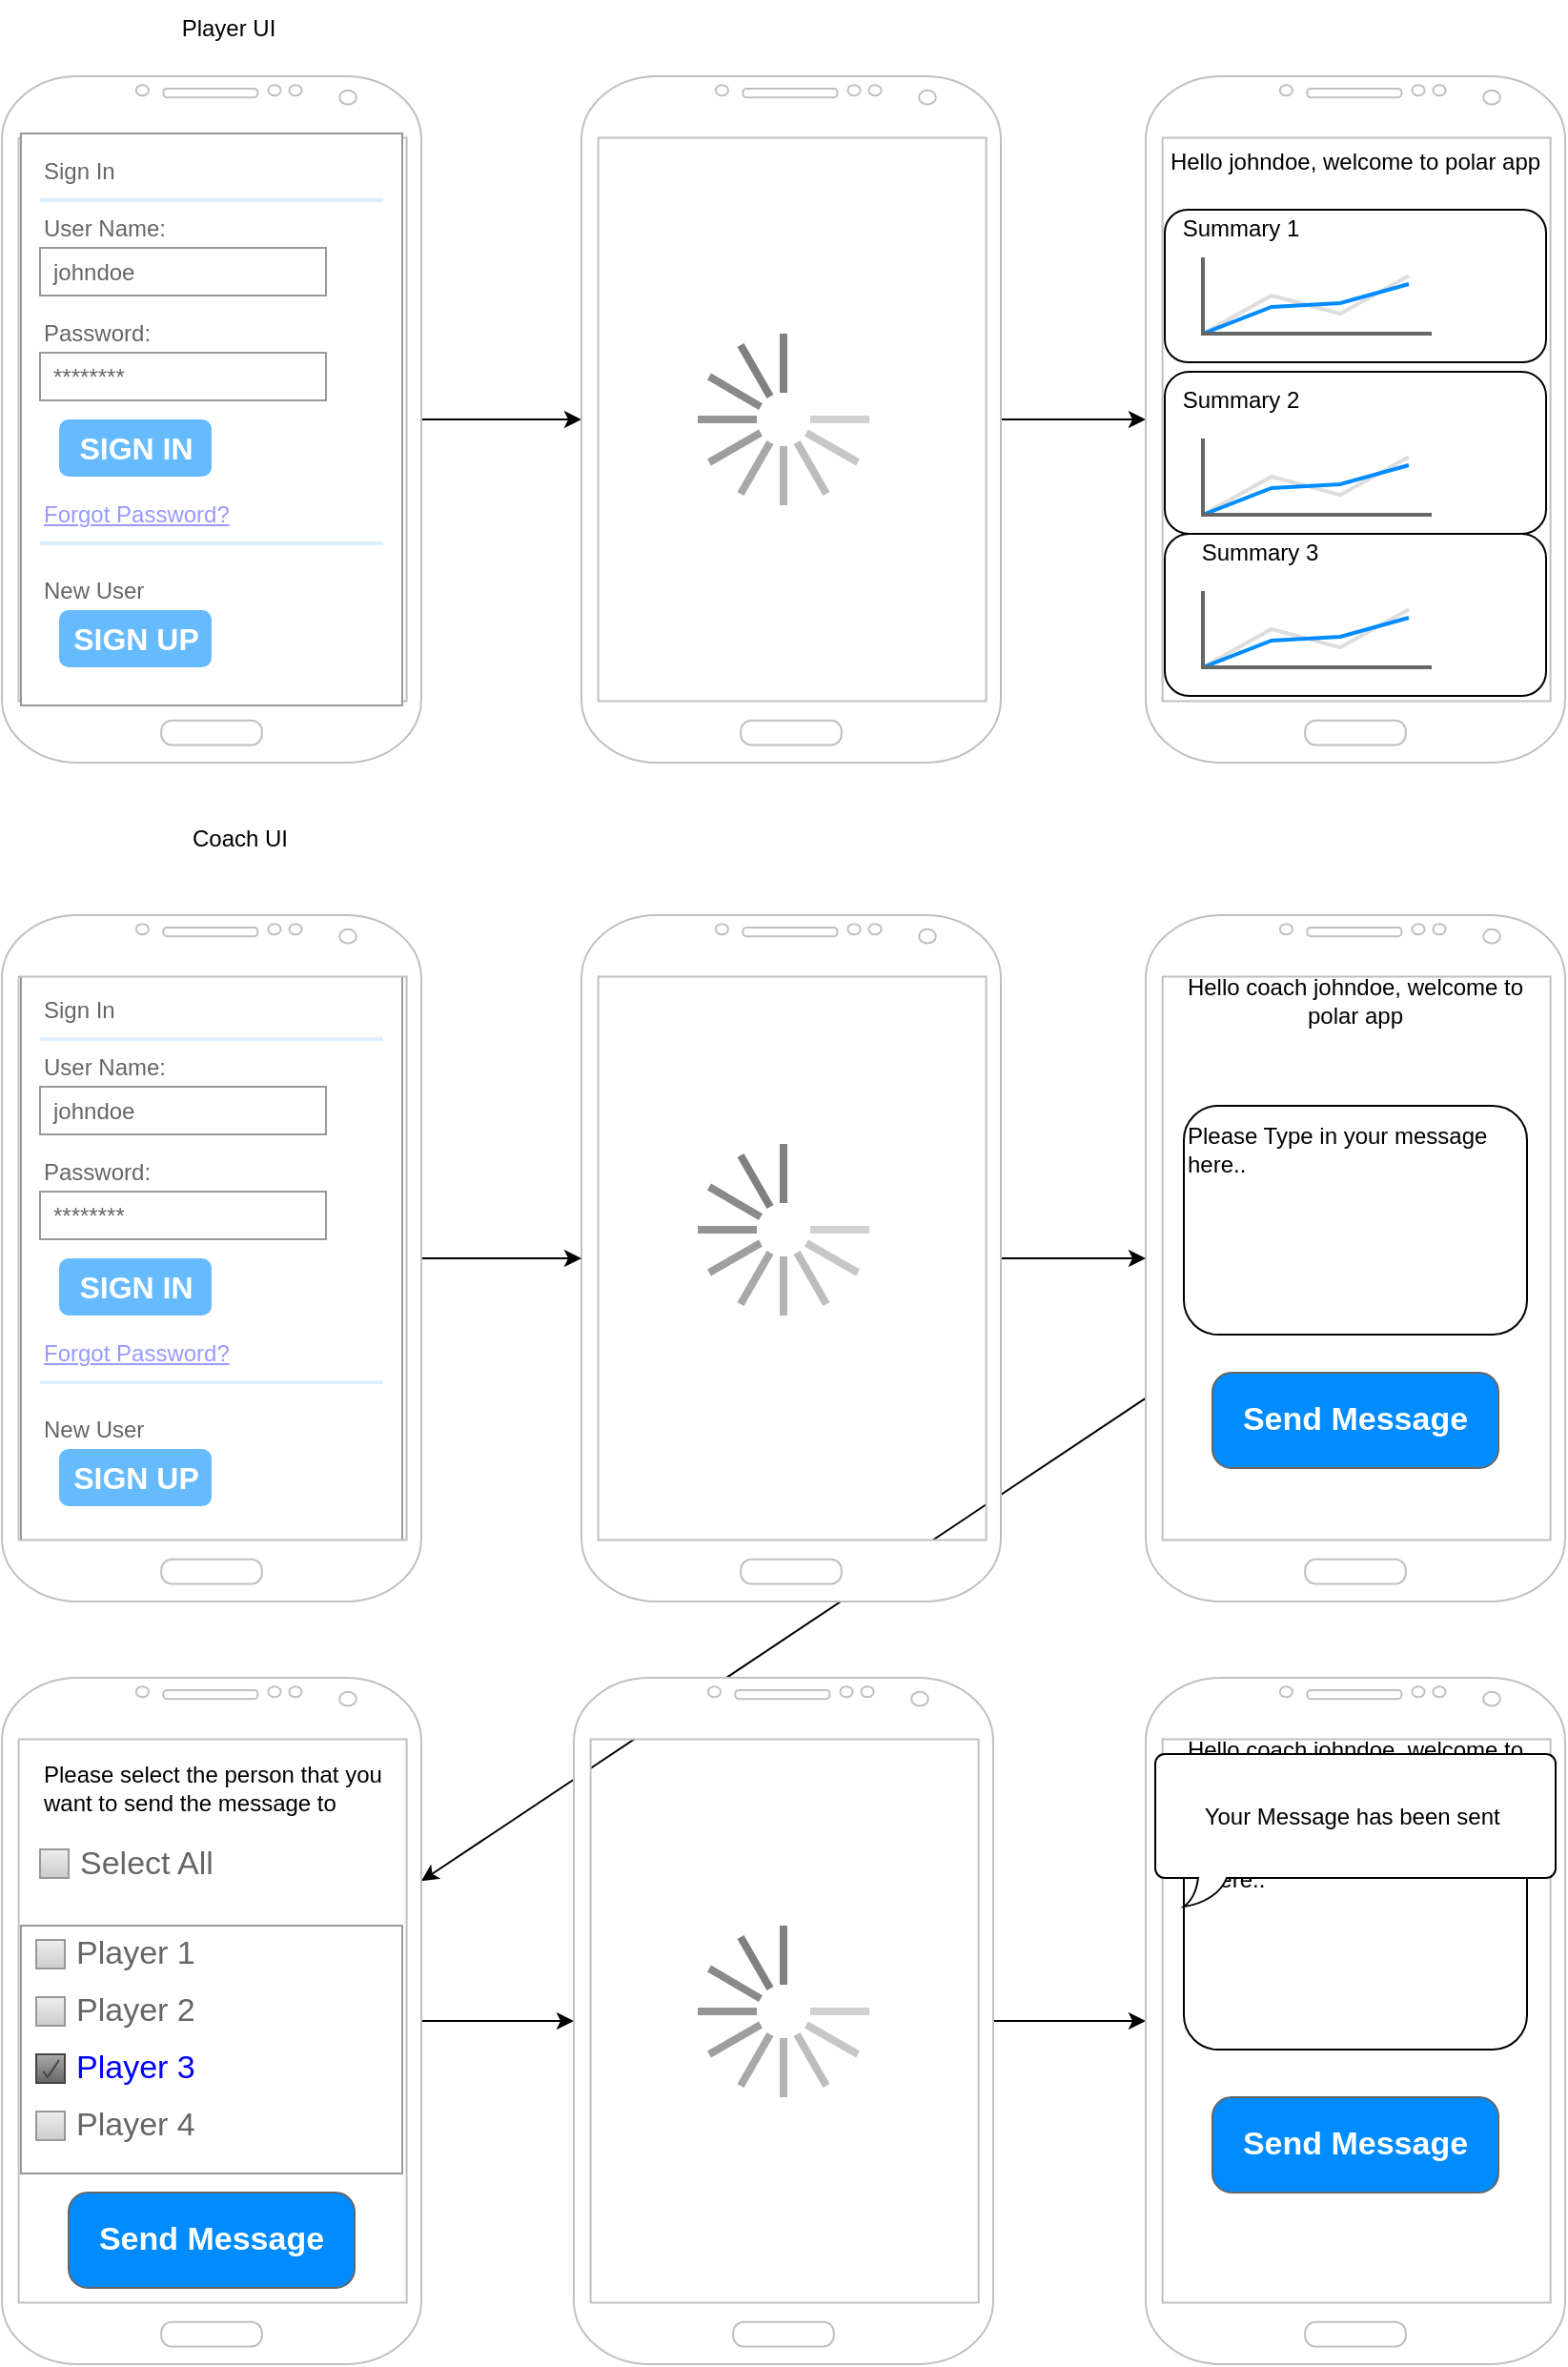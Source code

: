 <mxfile version="14.9.9" type="github">
  <diagram id="r9coZ3SHxbXu03hRXBzI" name="Page-1">
    <mxGraphModel dx="1038" dy="539" grid="1" gridSize="10" guides="1" tooltips="1" connect="1" arrows="1" fold="1" page="1" pageScale="1" pageWidth="827" pageHeight="1169" math="0" shadow="0">
      <root>
        <mxCell id="0" />
        <mxCell id="1" parent="0" />
        <mxCell id="iYdBuN2wYEer2rM_jmkH-16" value="" style="edgeStyle=none;rounded=0;orthogonalLoop=1;jettySize=auto;html=1;" edge="1" parent="1" source="iYdBuN2wYEer2rM_jmkH-1" target="iYdBuN2wYEer2rM_jmkH-15">
          <mxGeometry relative="1" as="geometry" />
        </mxCell>
        <mxCell id="iYdBuN2wYEer2rM_jmkH-1" value="" style="verticalLabelPosition=bottom;verticalAlign=top;html=1;shadow=0;dashed=0;strokeWidth=1;shape=mxgraph.android.phone2;strokeColor=#c0c0c0;" vertex="1" parent="1">
          <mxGeometry y="40" width="220" height="360" as="geometry" />
        </mxCell>
        <mxCell id="iYdBuN2wYEer2rM_jmkH-3" value="" style="strokeWidth=1;shadow=0;dashed=0;align=center;html=1;shape=mxgraph.mockup.forms.rrect;rSize=0;strokeColor=#999999;fillColor=#ffffff;" vertex="1" parent="1">
          <mxGeometry x="10" y="70" width="200" height="300" as="geometry" />
        </mxCell>
        <mxCell id="iYdBuN2wYEer2rM_jmkH-4" value="Sign In" style="strokeWidth=1;shadow=0;dashed=0;align=center;html=1;shape=mxgraph.mockup.forms.anchor;fontSize=12;fontColor=#666666;align=left;resizeWidth=1;spacingLeft=0;" vertex="1" parent="iYdBuN2wYEer2rM_jmkH-3">
          <mxGeometry width="100" height="20" relative="1" as="geometry">
            <mxPoint x="10" y="10" as="offset" />
          </mxGeometry>
        </mxCell>
        <mxCell id="iYdBuN2wYEer2rM_jmkH-5" value="" style="shape=line;strokeColor=#ddeeff;strokeWidth=2;html=1;resizeWidth=1;" vertex="1" parent="iYdBuN2wYEer2rM_jmkH-3">
          <mxGeometry width="180" height="10" relative="1" as="geometry">
            <mxPoint x="10" y="30" as="offset" />
          </mxGeometry>
        </mxCell>
        <mxCell id="iYdBuN2wYEer2rM_jmkH-6" value="User Name:" style="strokeWidth=1;shadow=0;dashed=0;align=center;html=1;shape=mxgraph.mockup.forms.anchor;fontSize=12;fontColor=#666666;align=left;resizeWidth=1;spacingLeft=0;" vertex="1" parent="iYdBuN2wYEer2rM_jmkH-3">
          <mxGeometry width="100" height="20" relative="1" as="geometry">
            <mxPoint x="10" y="40" as="offset" />
          </mxGeometry>
        </mxCell>
        <mxCell id="iYdBuN2wYEer2rM_jmkH-7" value="johndoe" style="strokeWidth=1;shadow=0;dashed=0;align=center;html=1;shape=mxgraph.mockup.forms.rrect;rSize=0;strokeColor=#999999;fontColor=#666666;align=left;spacingLeft=5;resizeWidth=1;" vertex="1" parent="iYdBuN2wYEer2rM_jmkH-3">
          <mxGeometry width="150" height="25" relative="1" as="geometry">
            <mxPoint x="10" y="60" as="offset" />
          </mxGeometry>
        </mxCell>
        <mxCell id="iYdBuN2wYEer2rM_jmkH-8" value="Password:" style="strokeWidth=1;shadow=0;dashed=0;align=center;html=1;shape=mxgraph.mockup.forms.anchor;fontSize=12;fontColor=#666666;align=left;resizeWidth=1;spacingLeft=0;" vertex="1" parent="iYdBuN2wYEer2rM_jmkH-3">
          <mxGeometry width="100" height="20" relative="1" as="geometry">
            <mxPoint x="10" y="95" as="offset" />
          </mxGeometry>
        </mxCell>
        <mxCell id="iYdBuN2wYEer2rM_jmkH-9" value="********" style="strokeWidth=1;shadow=0;dashed=0;align=center;html=1;shape=mxgraph.mockup.forms.rrect;rSize=0;strokeColor=#999999;fontColor=#666666;align=left;spacingLeft=5;resizeWidth=1;" vertex="1" parent="iYdBuN2wYEer2rM_jmkH-3">
          <mxGeometry width="150" height="25" relative="1" as="geometry">
            <mxPoint x="10" y="115" as="offset" />
          </mxGeometry>
        </mxCell>
        <mxCell id="iYdBuN2wYEer2rM_jmkH-10" value="SIGN IN" style="strokeWidth=1;shadow=0;dashed=0;align=center;html=1;shape=mxgraph.mockup.forms.rrect;rSize=5;strokeColor=none;fontColor=#ffffff;fillColor=#66bbff;fontSize=16;fontStyle=1;" vertex="1" parent="iYdBuN2wYEer2rM_jmkH-3">
          <mxGeometry y="1" width="80" height="30" relative="1" as="geometry">
            <mxPoint x="20" y="-150" as="offset" />
          </mxGeometry>
        </mxCell>
        <mxCell id="iYdBuN2wYEer2rM_jmkH-11" value="Forgot Password?" style="strokeWidth=1;shadow=0;dashed=0;align=center;html=1;shape=mxgraph.mockup.forms.anchor;fontSize=12;fontColor=#9999ff;align=left;spacingLeft=0;fontStyle=4;resizeWidth=1;" vertex="1" parent="iYdBuN2wYEer2rM_jmkH-3">
          <mxGeometry y="1" width="150" height="20" relative="1" as="geometry">
            <mxPoint x="10" y="-110" as="offset" />
          </mxGeometry>
        </mxCell>
        <mxCell id="iYdBuN2wYEer2rM_jmkH-12" value="" style="shape=line;strokeColor=#ddeeff;strokeWidth=2;html=1;resizeWidth=1;" vertex="1" parent="iYdBuN2wYEer2rM_jmkH-3">
          <mxGeometry y="1" width="180" height="10" relative="1" as="geometry">
            <mxPoint x="10" y="-90" as="offset" />
          </mxGeometry>
        </mxCell>
        <mxCell id="iYdBuN2wYEer2rM_jmkH-13" value="New User" style="strokeWidth=1;shadow=0;dashed=0;align=center;html=1;shape=mxgraph.mockup.forms.anchor;fontSize=12;fontColor=#666666;align=left;spacingLeft=0;resizeWidth=1;" vertex="1" parent="iYdBuN2wYEer2rM_jmkH-3">
          <mxGeometry y="1" width="150" height="20" relative="1" as="geometry">
            <mxPoint x="10" y="-70" as="offset" />
          </mxGeometry>
        </mxCell>
        <mxCell id="iYdBuN2wYEer2rM_jmkH-14" value="SIGN UP" style="strokeWidth=1;shadow=0;dashed=0;align=center;html=1;shape=mxgraph.mockup.forms.rrect;rSize=5;strokeColor=none;fontColor=#ffffff;fillColor=#66bbff;fontSize=16;fontStyle=1;" vertex="1" parent="iYdBuN2wYEer2rM_jmkH-3">
          <mxGeometry y="1" width="80" height="30" relative="1" as="geometry">
            <mxPoint x="20" y="-50" as="offset" />
          </mxGeometry>
        </mxCell>
        <mxCell id="iYdBuN2wYEer2rM_jmkH-20" value="" style="edgeStyle=none;rounded=0;orthogonalLoop=1;jettySize=auto;html=1;" edge="1" parent="1" source="iYdBuN2wYEer2rM_jmkH-15" target="iYdBuN2wYEer2rM_jmkH-19">
          <mxGeometry relative="1" as="geometry" />
        </mxCell>
        <mxCell id="iYdBuN2wYEer2rM_jmkH-15" value="" style="verticalLabelPosition=bottom;verticalAlign=top;html=1;shadow=0;dashed=0;strokeWidth=1;shape=mxgraph.android.phone2;strokeColor=#c0c0c0;" vertex="1" parent="1">
          <mxGeometry x="304" y="40" width="220" height="360" as="geometry" />
        </mxCell>
        <mxCell id="iYdBuN2wYEer2rM_jmkH-18" value="" style="verticalLabelPosition=bottom;shadow=0;dashed=0;align=center;html=1;verticalAlign=top;strokeWidth=1;shape=mxgraph.mockup.misc.loading_circle_2;pointerEvents=1" vertex="1" parent="1">
          <mxGeometry x="365" y="175" width="90" height="90" as="geometry" />
        </mxCell>
        <mxCell id="iYdBuN2wYEer2rM_jmkH-19" value="" style="verticalLabelPosition=bottom;verticalAlign=top;html=1;shadow=0;dashed=0;strokeWidth=1;shape=mxgraph.android.phone2;strokeColor=#c0c0c0;" vertex="1" parent="1">
          <mxGeometry x="600" y="40" width="220" height="360" as="geometry" />
        </mxCell>
        <mxCell id="iYdBuN2wYEer2rM_jmkH-21" value="Hello johndoe, welcome to polar app" style="text;html=1;strokeColor=none;fillColor=none;align=center;verticalAlign=middle;whiteSpace=wrap;rounded=0;" vertex="1" parent="1">
          <mxGeometry x="610" y="70" width="200" height="30" as="geometry" />
        </mxCell>
        <mxCell id="iYdBuN2wYEer2rM_jmkH-22" value="" style="rounded=1;whiteSpace=wrap;html=1;" vertex="1" parent="1">
          <mxGeometry x="610" y="110" width="200" height="80" as="geometry" />
        </mxCell>
        <mxCell id="iYdBuN2wYEer2rM_jmkH-23" value="" style="rounded=1;whiteSpace=wrap;html=1;" vertex="1" parent="1">
          <mxGeometry x="610" y="195" width="200" height="85" as="geometry" />
        </mxCell>
        <mxCell id="iYdBuN2wYEer2rM_jmkH-24" value="" style="rounded=1;whiteSpace=wrap;html=1;" vertex="1" parent="1">
          <mxGeometry x="610" y="280" width="200" height="85" as="geometry" />
        </mxCell>
        <mxCell id="iYdBuN2wYEer2rM_jmkH-25" value="Summary 1" style="text;html=1;strokeColor=none;fillColor=none;align=center;verticalAlign=middle;whiteSpace=wrap;rounded=0;" vertex="1" parent="1">
          <mxGeometry x="610" y="110" width="80" height="20" as="geometry" />
        </mxCell>
        <mxCell id="iYdBuN2wYEer2rM_jmkH-28" value="Summary 2" style="text;html=1;strokeColor=none;fillColor=none;align=center;verticalAlign=middle;whiteSpace=wrap;rounded=0;" vertex="1" parent="1">
          <mxGeometry x="610" y="200" width="80" height="20" as="geometry" />
        </mxCell>
        <mxCell id="iYdBuN2wYEer2rM_jmkH-29" value="Summary 3" style="text;html=1;strokeColor=none;fillColor=none;align=center;verticalAlign=middle;whiteSpace=wrap;rounded=0;" vertex="1" parent="1">
          <mxGeometry x="620" y="280" width="80" height="20" as="geometry" />
        </mxCell>
        <mxCell id="iYdBuN2wYEer2rM_jmkH-30" value="" style="verticalLabelPosition=bottom;shadow=0;dashed=0;align=center;html=1;verticalAlign=top;strokeWidth=1;shape=mxgraph.mockup.graphics.lineChart;strokeColor=none;strokeColor2=#666666;strokeColor3=#008cff;strokeColor4=#dddddd;" vertex="1" parent="1">
          <mxGeometry x="630" y="135" width="120" height="40" as="geometry" />
        </mxCell>
        <mxCell id="iYdBuN2wYEer2rM_jmkH-31" value="" style="verticalLabelPosition=bottom;shadow=0;dashed=0;align=center;html=1;verticalAlign=top;strokeWidth=1;shape=mxgraph.mockup.graphics.lineChart;strokeColor=none;strokeColor2=#666666;strokeColor3=#008cff;strokeColor4=#dddddd;" vertex="1" parent="1">
          <mxGeometry x="630" y="230" width="120" height="40" as="geometry" />
        </mxCell>
        <mxCell id="iYdBuN2wYEer2rM_jmkH-32" value="" style="verticalLabelPosition=bottom;shadow=0;dashed=0;align=center;html=1;verticalAlign=top;strokeWidth=1;shape=mxgraph.mockup.graphics.lineChart;strokeColor=none;strokeColor2=#666666;strokeColor3=#008cff;strokeColor4=#dddddd;" vertex="1" parent="1">
          <mxGeometry x="630" y="310" width="120" height="40" as="geometry" />
        </mxCell>
        <mxCell id="iYdBuN2wYEer2rM_jmkH-33" value="" style="strokeWidth=1;shadow=0;dashed=0;align=center;html=1;shape=mxgraph.mockup.forms.rrect;rSize=0;strokeColor=#999999;fillColor=#ffffff;" vertex="1" parent="1">
          <mxGeometry x="10" y="510" width="200" height="300" as="geometry" />
        </mxCell>
        <mxCell id="iYdBuN2wYEer2rM_jmkH-34" value="Sign In" style="strokeWidth=1;shadow=0;dashed=0;align=center;html=1;shape=mxgraph.mockup.forms.anchor;fontSize=12;fontColor=#666666;align=left;resizeWidth=1;spacingLeft=0;" vertex="1" parent="iYdBuN2wYEer2rM_jmkH-33">
          <mxGeometry width="100" height="20" relative="1" as="geometry">
            <mxPoint x="10" y="10" as="offset" />
          </mxGeometry>
        </mxCell>
        <mxCell id="iYdBuN2wYEer2rM_jmkH-35" value="" style="shape=line;strokeColor=#ddeeff;strokeWidth=2;html=1;resizeWidth=1;" vertex="1" parent="iYdBuN2wYEer2rM_jmkH-33">
          <mxGeometry width="180" height="10" relative="1" as="geometry">
            <mxPoint x="10" y="30" as="offset" />
          </mxGeometry>
        </mxCell>
        <mxCell id="iYdBuN2wYEer2rM_jmkH-36" value="User Name:" style="strokeWidth=1;shadow=0;dashed=0;align=center;html=1;shape=mxgraph.mockup.forms.anchor;fontSize=12;fontColor=#666666;align=left;resizeWidth=1;spacingLeft=0;" vertex="1" parent="iYdBuN2wYEer2rM_jmkH-33">
          <mxGeometry width="100" height="20" relative="1" as="geometry">
            <mxPoint x="10" y="40" as="offset" />
          </mxGeometry>
        </mxCell>
        <mxCell id="iYdBuN2wYEer2rM_jmkH-37" value="johndoe" style="strokeWidth=1;shadow=0;dashed=0;align=center;html=1;shape=mxgraph.mockup.forms.rrect;rSize=0;strokeColor=#999999;fontColor=#666666;align=left;spacingLeft=5;resizeWidth=1;" vertex="1" parent="iYdBuN2wYEer2rM_jmkH-33">
          <mxGeometry width="150" height="25" relative="1" as="geometry">
            <mxPoint x="10" y="60" as="offset" />
          </mxGeometry>
        </mxCell>
        <mxCell id="iYdBuN2wYEer2rM_jmkH-38" value="Password:" style="strokeWidth=1;shadow=0;dashed=0;align=center;html=1;shape=mxgraph.mockup.forms.anchor;fontSize=12;fontColor=#666666;align=left;resizeWidth=1;spacingLeft=0;" vertex="1" parent="iYdBuN2wYEer2rM_jmkH-33">
          <mxGeometry width="100" height="20" relative="1" as="geometry">
            <mxPoint x="10" y="95" as="offset" />
          </mxGeometry>
        </mxCell>
        <mxCell id="iYdBuN2wYEer2rM_jmkH-39" value="********" style="strokeWidth=1;shadow=0;dashed=0;align=center;html=1;shape=mxgraph.mockup.forms.rrect;rSize=0;strokeColor=#999999;fontColor=#666666;align=left;spacingLeft=5;resizeWidth=1;" vertex="1" parent="iYdBuN2wYEer2rM_jmkH-33">
          <mxGeometry width="150" height="25" relative="1" as="geometry">
            <mxPoint x="10" y="115" as="offset" />
          </mxGeometry>
        </mxCell>
        <mxCell id="iYdBuN2wYEer2rM_jmkH-40" value="SIGN IN" style="strokeWidth=1;shadow=0;dashed=0;align=center;html=1;shape=mxgraph.mockup.forms.rrect;rSize=5;strokeColor=none;fontColor=#ffffff;fillColor=#66bbff;fontSize=16;fontStyle=1;" vertex="1" parent="iYdBuN2wYEer2rM_jmkH-33">
          <mxGeometry y="1" width="80" height="30" relative="1" as="geometry">
            <mxPoint x="20" y="-150" as="offset" />
          </mxGeometry>
        </mxCell>
        <mxCell id="iYdBuN2wYEer2rM_jmkH-41" value="Forgot Password?" style="strokeWidth=1;shadow=0;dashed=0;align=center;html=1;shape=mxgraph.mockup.forms.anchor;fontSize=12;fontColor=#9999ff;align=left;spacingLeft=0;fontStyle=4;resizeWidth=1;" vertex="1" parent="iYdBuN2wYEer2rM_jmkH-33">
          <mxGeometry y="1" width="150" height="20" relative="1" as="geometry">
            <mxPoint x="10" y="-110" as="offset" />
          </mxGeometry>
        </mxCell>
        <mxCell id="iYdBuN2wYEer2rM_jmkH-42" value="" style="shape=line;strokeColor=#ddeeff;strokeWidth=2;html=1;resizeWidth=1;" vertex="1" parent="iYdBuN2wYEer2rM_jmkH-33">
          <mxGeometry y="1" width="180" height="10" relative="1" as="geometry">
            <mxPoint x="10" y="-90" as="offset" />
          </mxGeometry>
        </mxCell>
        <mxCell id="iYdBuN2wYEer2rM_jmkH-43" value="New User" style="strokeWidth=1;shadow=0;dashed=0;align=center;html=1;shape=mxgraph.mockup.forms.anchor;fontSize=12;fontColor=#666666;align=left;spacingLeft=0;resizeWidth=1;" vertex="1" parent="iYdBuN2wYEer2rM_jmkH-33">
          <mxGeometry y="1" width="150" height="20" relative="1" as="geometry">
            <mxPoint x="10" y="-70" as="offset" />
          </mxGeometry>
        </mxCell>
        <mxCell id="iYdBuN2wYEer2rM_jmkH-44" value="SIGN UP" style="strokeWidth=1;shadow=0;dashed=0;align=center;html=1;shape=mxgraph.mockup.forms.rrect;rSize=5;strokeColor=none;fontColor=#ffffff;fillColor=#66bbff;fontSize=16;fontStyle=1;" vertex="1" parent="iYdBuN2wYEer2rM_jmkH-33">
          <mxGeometry y="1" width="80" height="30" relative="1" as="geometry">
            <mxPoint x="20" y="-50" as="offset" />
          </mxGeometry>
        </mxCell>
        <mxCell id="iYdBuN2wYEer2rM_jmkH-45" value="" style="verticalLabelPosition=bottom;shadow=0;dashed=0;align=center;html=1;verticalAlign=top;strokeWidth=1;shape=mxgraph.mockup.misc.loading_circle_2;pointerEvents=1" vertex="1" parent="1">
          <mxGeometry x="365" y="600" width="90" height="90" as="geometry" />
        </mxCell>
        <mxCell id="iYdBuN2wYEer2rM_jmkH-71" value="" style="edgeStyle=none;rounded=0;orthogonalLoop=1;jettySize=auto;html=1;" edge="1" parent="1" source="iYdBuN2wYEer2rM_jmkH-46" target="iYdBuN2wYEer2rM_jmkH-70">
          <mxGeometry relative="1" as="geometry" />
        </mxCell>
        <mxCell id="iYdBuN2wYEer2rM_jmkH-46" value="" style="verticalLabelPosition=bottom;verticalAlign=top;html=1;shadow=0;dashed=0;strokeWidth=1;shape=mxgraph.android.phone2;strokeColor=#c0c0c0;" vertex="1" parent="1">
          <mxGeometry x="600" y="480" width="220" height="360" as="geometry" />
        </mxCell>
        <mxCell id="iYdBuN2wYEer2rM_jmkH-65" value="" style="edgeStyle=none;rounded=0;orthogonalLoop=1;jettySize=auto;html=1;" edge="1" parent="1" source="iYdBuN2wYEer2rM_jmkH-62" target="iYdBuN2wYEer2rM_jmkH-46">
          <mxGeometry relative="1" as="geometry" />
        </mxCell>
        <mxCell id="iYdBuN2wYEer2rM_jmkH-62" value="" style="verticalLabelPosition=bottom;verticalAlign=top;html=1;shadow=0;dashed=0;strokeWidth=1;shape=mxgraph.android.phone2;strokeColor=#c0c0c0;" vertex="1" parent="1">
          <mxGeometry x="304" y="480" width="220" height="360" as="geometry" />
        </mxCell>
        <mxCell id="iYdBuN2wYEer2rM_jmkH-64" value="" style="edgeStyle=none;rounded=0;orthogonalLoop=1;jettySize=auto;html=1;" edge="1" parent="1" source="iYdBuN2wYEer2rM_jmkH-63" target="iYdBuN2wYEer2rM_jmkH-62">
          <mxGeometry relative="1" as="geometry" />
        </mxCell>
        <mxCell id="iYdBuN2wYEer2rM_jmkH-63" value="" style="verticalLabelPosition=bottom;verticalAlign=top;html=1;shadow=0;dashed=0;strokeWidth=1;shape=mxgraph.android.phone2;strokeColor=#c0c0c0;" vertex="1" parent="1">
          <mxGeometry y="480" width="220" height="360" as="geometry" />
        </mxCell>
        <mxCell id="iYdBuN2wYEer2rM_jmkH-66" value="Hello coach johndoe, welcome to polar app" style="text;html=1;strokeColor=none;fillColor=none;align=center;verticalAlign=middle;whiteSpace=wrap;rounded=0;" vertex="1" parent="1">
          <mxGeometry x="610" y="510" width="200" height="30" as="geometry" />
        </mxCell>
        <mxCell id="iYdBuN2wYEer2rM_jmkH-67" value="Send Message" style="strokeWidth=1;shadow=0;dashed=0;align=center;html=1;shape=mxgraph.mockup.buttons.button;strokeColor=#666666;fontColor=#ffffff;mainText=;buttonStyle=round;fontSize=17;fontStyle=1;fillColor=#008cff;whiteSpace=wrap;" vertex="1" parent="1">
          <mxGeometry x="635" y="720" width="150" height="50" as="geometry" />
        </mxCell>
        <mxCell id="iYdBuN2wYEer2rM_jmkH-68" value="" style="rounded=1;whiteSpace=wrap;html=1;" vertex="1" parent="1">
          <mxGeometry x="620" y="580" width="180" height="120" as="geometry" />
        </mxCell>
        <mxCell id="iYdBuN2wYEer2rM_jmkH-69" value="Please Type in your message here.." style="text;html=1;strokeColor=none;fillColor=none;align=left;verticalAlign=middle;whiteSpace=wrap;rounded=0;" vertex="1" parent="1">
          <mxGeometry x="620" y="585" width="180" height="35" as="geometry" />
        </mxCell>
        <mxCell id="iYdBuN2wYEer2rM_jmkH-81" value="" style="edgeStyle=none;rounded=0;orthogonalLoop=1;jettySize=auto;html=1;" edge="1" parent="1" source="iYdBuN2wYEer2rM_jmkH-70" target="iYdBuN2wYEer2rM_jmkH-80">
          <mxGeometry relative="1" as="geometry" />
        </mxCell>
        <mxCell id="iYdBuN2wYEer2rM_jmkH-70" value="" style="verticalLabelPosition=bottom;verticalAlign=top;html=1;shadow=0;dashed=0;strokeWidth=1;shape=mxgraph.android.phone2;strokeColor=#c0c0c0;" vertex="1" parent="1">
          <mxGeometry y="880" width="220" height="360" as="geometry" />
        </mxCell>
        <mxCell id="iYdBuN2wYEer2rM_jmkH-72" value="" style="strokeWidth=1;shadow=0;dashed=0;align=center;html=1;shape=mxgraph.mockup.forms.rrect;rSize=0;strokeColor=#999999;fillColor=#ffffff;recursiveResize=0;" vertex="1" parent="1">
          <mxGeometry x="10" y="1010" width="200" height="130" as="geometry" />
        </mxCell>
        <mxCell id="iYdBuN2wYEer2rM_jmkH-73" value="Player 1" style="strokeWidth=1;shadow=0;dashed=0;align=center;html=1;shape=mxgraph.mockup.forms.rrect;rSize=0;fillColor=#eeeeee;strokeColor=#999999;gradientColor=#cccccc;align=left;spacingLeft=4;fontSize=17;fontColor=#666666;labelPosition=right;" vertex="1" parent="iYdBuN2wYEer2rM_jmkH-72">
          <mxGeometry x="8" y="7.5" width="15" height="15" as="geometry" />
        </mxCell>
        <mxCell id="iYdBuN2wYEer2rM_jmkH-74" value="Player 2" style="strokeWidth=1;shadow=0;dashed=0;align=center;html=1;shape=mxgraph.mockup.forms.rrect;rSize=0;fillColor=#eeeeee;strokeColor=#999999;gradientColor=#cccccc;align=left;spacingLeft=4;fontSize=17;fontColor=#666666;labelPosition=right;" vertex="1" parent="iYdBuN2wYEer2rM_jmkH-72">
          <mxGeometry x="8" y="37.5" width="15" height="15" as="geometry" />
        </mxCell>
        <mxCell id="iYdBuN2wYEer2rM_jmkH-75" value="&lt;font color=&quot;#0000ff&quot;&gt;Player&amp;nbsp;3&lt;/font&gt;" style="strokeWidth=1;shadow=0;dashed=0;align=center;html=1;shape=mxgraph.mockup.forms.checkbox;rSize=0;resizable=0;fillColor=#aaaaaa;strokeColor=#444444;gradientColor=#666666;align=left;spacingLeft=4;fontSize=17;fontColor=#008cff;labelPosition=right;" vertex="1" parent="iYdBuN2wYEer2rM_jmkH-72">
          <mxGeometry x="8" y="67.5" width="15" height="15" as="geometry" />
        </mxCell>
        <mxCell id="iYdBuN2wYEer2rM_jmkH-76" value="Player&amp;nbsp;4" style="strokeWidth=1;shadow=0;dashed=0;align=center;html=1;shape=mxgraph.mockup.forms.rrect;rSize=0;fillColor=#eeeeee;strokeColor=#999999;gradientColor=#cccccc;align=left;spacingLeft=4;fontSize=17;fontColor=#666666;labelPosition=right;" vertex="1" parent="iYdBuN2wYEer2rM_jmkH-72">
          <mxGeometry x="8" y="97.5" width="15" height="15" as="geometry" />
        </mxCell>
        <mxCell id="iYdBuN2wYEer2rM_jmkH-77" value="Send Message" style="strokeWidth=1;shadow=0;dashed=0;align=center;html=1;shape=mxgraph.mockup.buttons.button;strokeColor=#666666;fontColor=#ffffff;mainText=;buttonStyle=round;fontSize=17;fontStyle=1;fillColor=#008cff;whiteSpace=wrap;" vertex="1" parent="1">
          <mxGeometry x="35" y="1150" width="150" height="50" as="geometry" />
        </mxCell>
        <mxCell id="iYdBuN2wYEer2rM_jmkH-78" value="Please select the person that you want to send the message to&amp;nbsp;&amp;nbsp;" style="text;html=1;strokeColor=none;fillColor=none;align=left;verticalAlign=middle;whiteSpace=wrap;rounded=0;" vertex="1" parent="1">
          <mxGeometry x="20" y="920" width="180" height="35" as="geometry" />
        </mxCell>
        <mxCell id="iYdBuN2wYEer2rM_jmkH-79" value="Select All" style="strokeWidth=1;shadow=0;dashed=0;align=center;html=1;shape=mxgraph.mockup.forms.rrect;rSize=0;fillColor=#eeeeee;strokeColor=#999999;gradientColor=#cccccc;align=left;spacingLeft=4;fontSize=17;fontColor=#666666;labelPosition=right;" vertex="1" parent="1">
          <mxGeometry x="20" y="970" width="15" height="15" as="geometry" />
        </mxCell>
        <mxCell id="iYdBuN2wYEer2rM_jmkH-84" value="" style="edgeStyle=none;rounded=0;orthogonalLoop=1;jettySize=auto;html=1;" edge="1" parent="1" source="iYdBuN2wYEer2rM_jmkH-80" target="iYdBuN2wYEer2rM_jmkH-83">
          <mxGeometry relative="1" as="geometry" />
        </mxCell>
        <mxCell id="iYdBuN2wYEer2rM_jmkH-80" value="" style="verticalLabelPosition=bottom;verticalAlign=top;html=1;shadow=0;dashed=0;strokeWidth=1;shape=mxgraph.android.phone2;strokeColor=#c0c0c0;" vertex="1" parent="1">
          <mxGeometry x="300" y="880" width="220" height="360" as="geometry" />
        </mxCell>
        <mxCell id="iYdBuN2wYEer2rM_jmkH-82" value="" style="verticalLabelPosition=bottom;shadow=0;dashed=0;align=center;html=1;verticalAlign=top;strokeWidth=1;shape=mxgraph.mockup.misc.loading_circle_2;pointerEvents=1" vertex="1" parent="1">
          <mxGeometry x="365" y="1010" width="90" height="90" as="geometry" />
        </mxCell>
        <mxCell id="iYdBuN2wYEer2rM_jmkH-83" value="" style="verticalLabelPosition=bottom;verticalAlign=top;html=1;shadow=0;dashed=0;strokeWidth=1;shape=mxgraph.android.phone2;strokeColor=#c0c0c0;" vertex="1" parent="1">
          <mxGeometry x="600" y="880" width="220" height="360" as="geometry" />
        </mxCell>
        <mxCell id="iYdBuN2wYEer2rM_jmkH-85" value="Hello coach johndoe, welcome to polar app" style="text;html=1;strokeColor=none;fillColor=none;align=center;verticalAlign=middle;whiteSpace=wrap;rounded=0;" vertex="1" parent="1">
          <mxGeometry x="610" y="910" width="200" height="30" as="geometry" />
        </mxCell>
        <mxCell id="iYdBuN2wYEer2rM_jmkH-86" value="" style="rounded=1;whiteSpace=wrap;html=1;" vertex="1" parent="1">
          <mxGeometry x="620" y="955" width="180" height="120" as="geometry" />
        </mxCell>
        <mxCell id="iYdBuN2wYEer2rM_jmkH-87" value="Please Type in your message here.." style="text;html=1;strokeColor=none;fillColor=none;align=left;verticalAlign=middle;whiteSpace=wrap;rounded=0;" vertex="1" parent="1">
          <mxGeometry x="630" y="960" width="180" height="35" as="geometry" />
        </mxCell>
        <mxCell id="iYdBuN2wYEer2rM_jmkH-88" value="Send Message" style="strokeWidth=1;shadow=0;dashed=0;align=center;html=1;shape=mxgraph.mockup.buttons.button;strokeColor=#666666;fontColor=#ffffff;mainText=;buttonStyle=round;fontSize=17;fontStyle=1;fillColor=#008cff;whiteSpace=wrap;" vertex="1" parent="1">
          <mxGeometry x="635" y="1100" width="150" height="50" as="geometry" />
        </mxCell>
        <mxCell id="iYdBuN2wYEer2rM_jmkH-89" value="Your Message has been sent&amp;nbsp;" style="whiteSpace=wrap;html=1;shape=mxgraph.basic.roundRectCallout;dx=30;dy=15;size=5;boundedLbl=1;" vertex="1" parent="1">
          <mxGeometry x="605" y="920" width="210" height="80" as="geometry" />
        </mxCell>
        <mxCell id="iYdBuN2wYEer2rM_jmkH-91" value="Player UI" style="text;html=1;strokeColor=none;fillColor=none;align=center;verticalAlign=middle;whiteSpace=wrap;rounded=0;" vertex="1" parent="1">
          <mxGeometry x="18" width="202" height="30" as="geometry" />
        </mxCell>
        <mxCell id="iYdBuN2wYEer2rM_jmkH-92" value="Coach UI" style="text;html=1;strokeColor=none;fillColor=none;align=center;verticalAlign=middle;whiteSpace=wrap;rounded=0;" vertex="1" parent="1">
          <mxGeometry y="420" width="250" height="40" as="geometry" />
        </mxCell>
      </root>
    </mxGraphModel>
  </diagram>
</mxfile>
